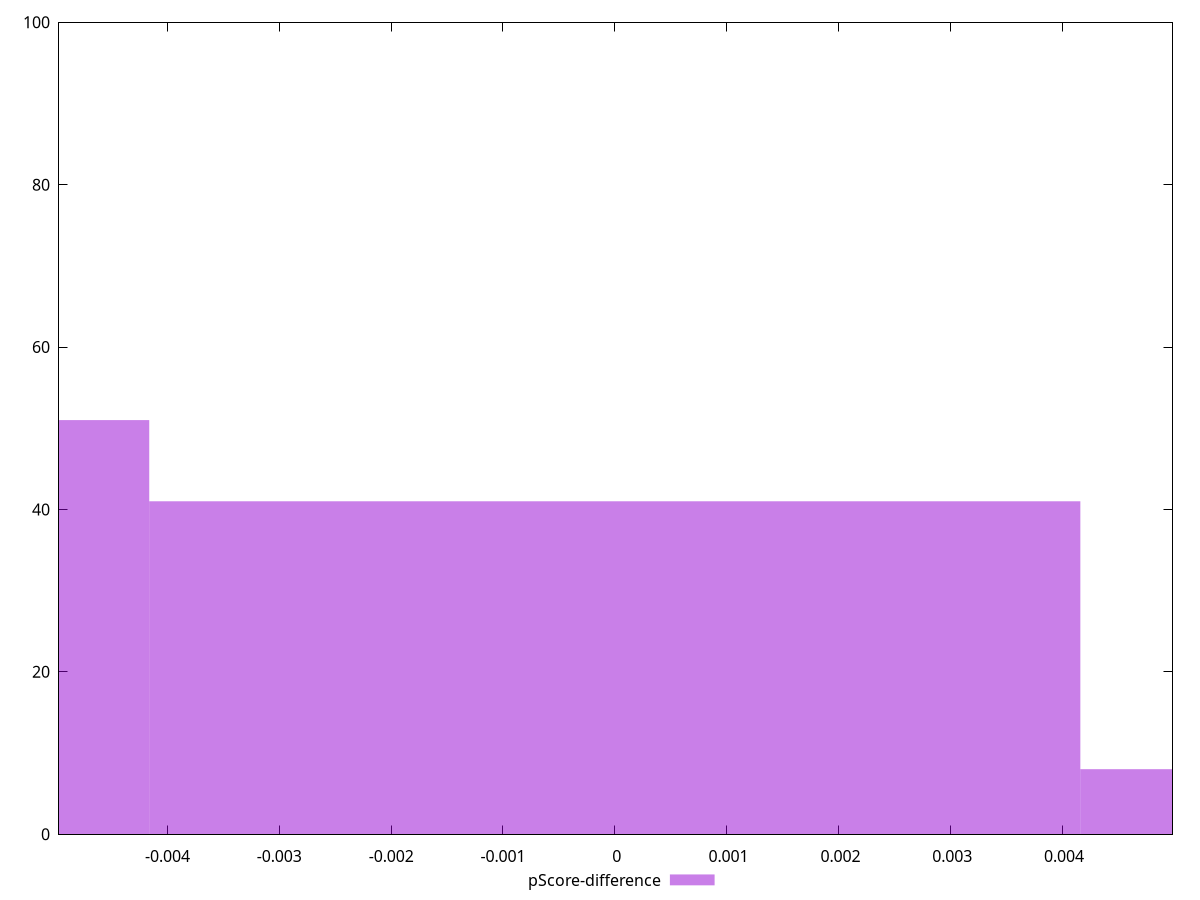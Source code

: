 reset

$pScoreDifference <<EOF
-0.008326951077957227 51
0 41
0.008326951077957227 8
EOF

set key outside below
set boxwidth 0.008326951077957227
set xrange [-0.004970561923826389:0.004987681069830607]
set yrange [0:100]
set trange [0:100]
set style fill transparent solid 0.5 noborder
set terminal svg size 640, 490 enhanced background rgb 'white'
set output "report_00017_2021-02-10T15-08-03.406Z/first-cpu-idle/samples/pages+cached+noadtech/pScore-difference/histogram.svg"

plot $pScoreDifference title "pScore-difference" with boxes

reset
